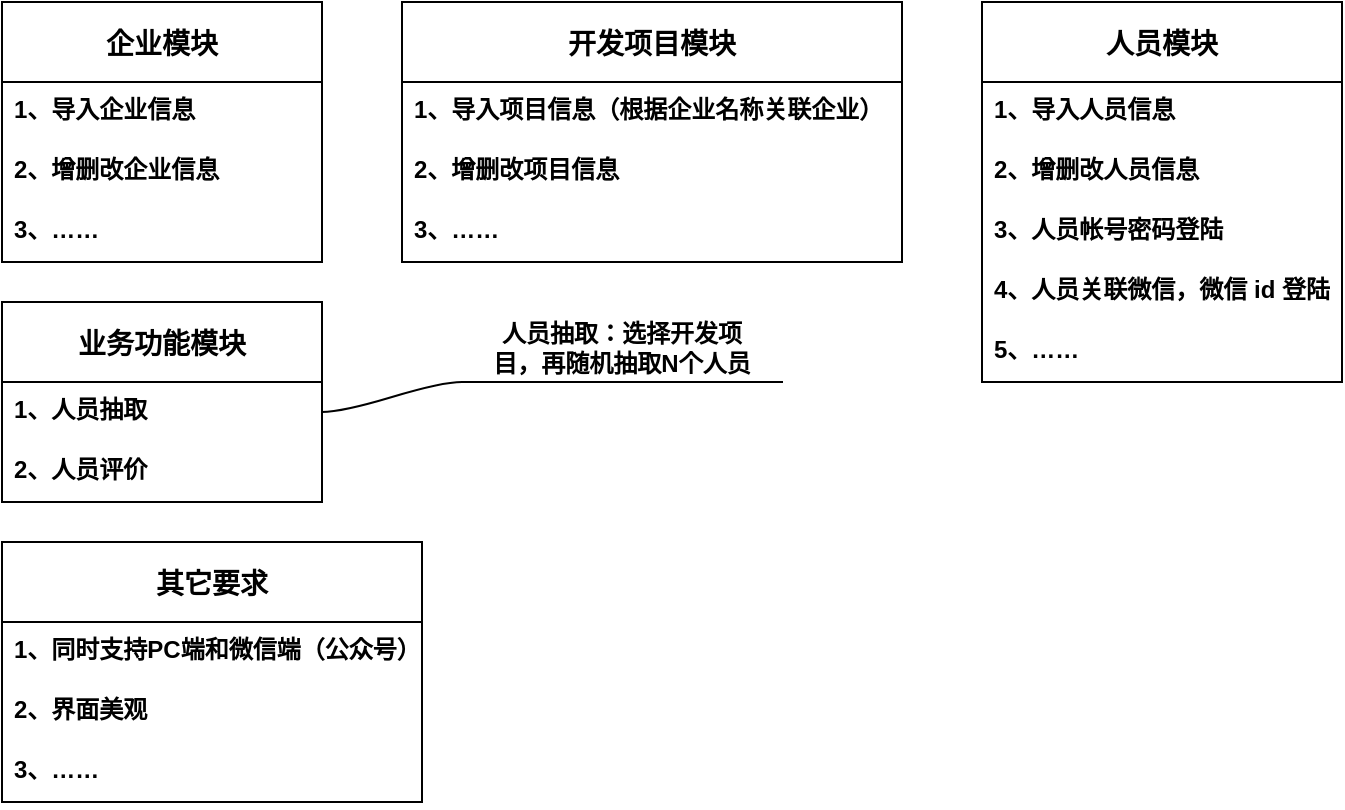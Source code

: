 <mxfile version="14.2.9" type="github">
  <diagram id="GA5bNd9SPiHMp6IKh70w" name="第 1 页">
    <mxGraphModel dx="868" dy="460" grid="1" gridSize="10" guides="1" tooltips="1" connect="1" arrows="1" fold="1" page="1" pageScale="1" pageWidth="827" pageHeight="1169" math="0" shadow="0">
      <root>
        <mxCell id="0" />
        <mxCell id="1" parent="0" />
        <mxCell id="8Zqi-vMfeHV1QwQvYg_P-4" value="企业模块" style="swimlane;fontStyle=1;childLayout=stackLayout;horizontal=1;startSize=40;horizontalStack=0;resizeParent=1;resizeParentMax=0;resizeLast=0;collapsible=1;marginBottom=0;align=center;fontSize=14;" parent="1" vertex="1">
          <mxGeometry x="40" y="80" width="160" height="130" as="geometry">
            <mxRectangle x="90" y="100" width="50" height="26" as="alternateBounds" />
          </mxGeometry>
        </mxCell>
        <mxCell id="8Zqi-vMfeHV1QwQvYg_P-5" value="1、导入企业信息" style="text;strokeColor=none;fillColor=none;spacingLeft=4;spacingRight=4;overflow=hidden;rotatable=0;points=[[0,0.5],[1,0.5]];portConstraint=eastwest;fontSize=12;fontStyle=1" parent="8Zqi-vMfeHV1QwQvYg_P-4" vertex="1">
          <mxGeometry y="40" width="160" height="30" as="geometry" />
        </mxCell>
        <mxCell id="8Zqi-vMfeHV1QwQvYg_P-6" value="2、增删改企业信息" style="text;strokeColor=none;fillColor=none;spacingLeft=4;spacingRight=4;overflow=hidden;rotatable=0;points=[[0,0.5],[1,0.5]];portConstraint=eastwest;fontSize=12;fontStyle=1" parent="8Zqi-vMfeHV1QwQvYg_P-4" vertex="1">
          <mxGeometry y="70" width="160" height="30" as="geometry" />
        </mxCell>
        <mxCell id="8Zqi-vMfeHV1QwQvYg_P-7" value="3、……" style="text;strokeColor=none;fillColor=none;spacingLeft=4;spacingRight=4;overflow=hidden;rotatable=0;points=[[0,0.5],[1,0.5]];portConstraint=eastwest;fontSize=12;fontStyle=1" parent="8Zqi-vMfeHV1QwQvYg_P-4" vertex="1">
          <mxGeometry y="100" width="160" height="30" as="geometry" />
        </mxCell>
        <mxCell id="8Zqi-vMfeHV1QwQvYg_P-21" value="开发项目模块" style="swimlane;fontStyle=1;childLayout=stackLayout;horizontal=1;startSize=40;horizontalStack=0;resizeParent=1;resizeParentMax=0;resizeLast=0;collapsible=1;marginBottom=0;align=center;fontSize=14;" parent="1" vertex="1">
          <mxGeometry x="240" y="80" width="250" height="130" as="geometry" />
        </mxCell>
        <mxCell id="8Zqi-vMfeHV1QwQvYg_P-22" value="1、导入项目信息（根据企业名称关联企业）" style="text;strokeColor=none;fillColor=none;spacingLeft=4;spacingRight=4;overflow=hidden;rotatable=0;points=[[0,0.5],[1,0.5]];portConstraint=eastwest;fontSize=12;fontStyle=1" parent="8Zqi-vMfeHV1QwQvYg_P-21" vertex="1">
          <mxGeometry y="40" width="250" height="30" as="geometry" />
        </mxCell>
        <mxCell id="8Zqi-vMfeHV1QwQvYg_P-23" value="2、增删改项目信息" style="text;strokeColor=none;fillColor=none;spacingLeft=4;spacingRight=4;overflow=hidden;rotatable=0;points=[[0,0.5],[1,0.5]];portConstraint=eastwest;fontSize=12;fontStyle=1" parent="8Zqi-vMfeHV1QwQvYg_P-21" vertex="1">
          <mxGeometry y="70" width="250" height="30" as="geometry" />
        </mxCell>
        <mxCell id="8Zqi-vMfeHV1QwQvYg_P-24" value="3、……" style="text;strokeColor=none;fillColor=none;spacingLeft=4;spacingRight=4;overflow=hidden;rotatable=0;points=[[0,0.5],[1,0.5]];portConstraint=eastwest;fontSize=12;fontStyle=1" parent="8Zqi-vMfeHV1QwQvYg_P-21" vertex="1">
          <mxGeometry y="100" width="250" height="30" as="geometry" />
        </mxCell>
        <mxCell id="8Zqi-vMfeHV1QwQvYg_P-30" value="人员模块" style="swimlane;fontStyle=1;childLayout=stackLayout;horizontal=1;startSize=40;horizontalStack=0;resizeParent=1;resizeParentMax=0;resizeLast=0;collapsible=1;marginBottom=0;align=center;fontSize=14;" parent="1" vertex="1">
          <mxGeometry x="530" y="80" width="180" height="190" as="geometry">
            <mxRectangle x="90" y="100" width="50" height="26" as="alternateBounds" />
          </mxGeometry>
        </mxCell>
        <mxCell id="8Zqi-vMfeHV1QwQvYg_P-31" value="1、导入人员信息" style="text;strokeColor=none;fillColor=none;spacingLeft=4;spacingRight=4;overflow=hidden;rotatable=0;points=[[0,0.5],[1,0.5]];portConstraint=eastwest;fontSize=12;fontStyle=1" parent="8Zqi-vMfeHV1QwQvYg_P-30" vertex="1">
          <mxGeometry y="40" width="180" height="30" as="geometry" />
        </mxCell>
        <mxCell id="8Zqi-vMfeHV1QwQvYg_P-32" value="2、增删改人员信息" style="text;strokeColor=none;fillColor=none;spacingLeft=4;spacingRight=4;overflow=hidden;rotatable=0;points=[[0,0.5],[1,0.5]];portConstraint=eastwest;fontSize=12;fontStyle=1" parent="8Zqi-vMfeHV1QwQvYg_P-30" vertex="1">
          <mxGeometry y="70" width="180" height="30" as="geometry" />
        </mxCell>
        <mxCell id="8Zqi-vMfeHV1QwQvYg_P-33" value="3、人员帐号密码登陆" style="text;strokeColor=none;fillColor=none;spacingLeft=4;spacingRight=4;overflow=hidden;rotatable=0;points=[[0,0.5],[1,0.5]];portConstraint=eastwest;fontSize=12;fontStyle=1" parent="8Zqi-vMfeHV1QwQvYg_P-30" vertex="1">
          <mxGeometry y="100" width="180" height="30" as="geometry" />
        </mxCell>
        <mxCell id="8Zqi-vMfeHV1QwQvYg_P-34" value="4、人员关联微信，微信 id 登陆" style="text;strokeColor=none;fillColor=none;spacingLeft=4;spacingRight=4;overflow=hidden;rotatable=0;points=[[0,0.5],[1,0.5]];portConstraint=eastwest;fontSize=12;fontStyle=1" parent="8Zqi-vMfeHV1QwQvYg_P-30" vertex="1">
          <mxGeometry y="130" width="180" height="30" as="geometry" />
        </mxCell>
        <mxCell id="8Zqi-vMfeHV1QwQvYg_P-35" value="5、……" style="text;strokeColor=none;fillColor=none;spacingLeft=4;spacingRight=4;overflow=hidden;rotatable=0;points=[[0,0.5],[1,0.5]];portConstraint=eastwest;fontSize=12;fontStyle=1" parent="8Zqi-vMfeHV1QwQvYg_P-30" vertex="1">
          <mxGeometry y="160" width="180" height="30" as="geometry" />
        </mxCell>
        <mxCell id="8Zqi-vMfeHV1QwQvYg_P-40" value="业务功能模块" style="swimlane;fontStyle=1;childLayout=stackLayout;horizontal=1;startSize=40;horizontalStack=0;resizeParent=1;resizeParentMax=0;resizeLast=0;collapsible=1;marginBottom=0;align=center;fontSize=14;" parent="1" vertex="1">
          <mxGeometry x="40" y="230" width="160" height="100" as="geometry">
            <mxRectangle x="90" y="100" width="50" height="26" as="alternateBounds" />
          </mxGeometry>
        </mxCell>
        <mxCell id="8Zqi-vMfeHV1QwQvYg_P-41" value="1、人员抽取" style="text;strokeColor=none;fillColor=none;spacingLeft=4;spacingRight=4;overflow=hidden;rotatable=0;points=[[0,0.5],[1,0.5]];portConstraint=eastwest;fontSize=12;fontStyle=1" parent="8Zqi-vMfeHV1QwQvYg_P-40" vertex="1">
          <mxGeometry y="40" width="160" height="30" as="geometry" />
        </mxCell>
        <mxCell id="8Zqi-vMfeHV1QwQvYg_P-45" value="2、人员评价" style="text;strokeColor=none;fillColor=none;spacingLeft=4;spacingRight=4;overflow=hidden;rotatable=0;points=[[0,0.5],[1,0.5]];portConstraint=eastwest;fontSize=12;fontStyle=1" parent="8Zqi-vMfeHV1QwQvYg_P-40" vertex="1">
          <mxGeometry y="70" width="160" height="30" as="geometry" />
        </mxCell>
        <mxCell id="8Zqi-vMfeHV1QwQvYg_P-66" value="人员抽取：选择开发项&lt;br&gt;目，再随机抽取N个人员" style="whiteSpace=wrap;html=1;shape=partialRectangle;top=0;left=0;bottom=1;right=0;points=[[0,1],[1,1]];fillColor=none;align=center;verticalAlign=bottom;routingCenterY=0.5;snapToPoint=1;recursiveResize=0;autosize=1;treeFolding=1;treeMoving=1;newEdgeStyle={&quot;edgeStyle&quot;:&quot;entityRelationEdgeStyle&quot;,&quot;startArrow&quot;:&quot;none&quot;,&quot;endArrow&quot;:&quot;none&quot;,&quot;segment&quot;:10,&quot;curved&quot;:1};fontStyle=1" parent="1" vertex="1">
          <mxGeometry x="270" y="240" width="160" height="30" as="geometry" />
        </mxCell>
        <mxCell id="8Zqi-vMfeHV1QwQvYg_P-67" value="" style="edgeStyle=entityRelationEdgeStyle;startArrow=none;endArrow=none;segment=10;curved=1;fontStyle=1" parent="1" source="8Zqi-vMfeHV1QwQvYg_P-41" target="8Zqi-vMfeHV1QwQvYg_P-66" edge="1">
          <mxGeometry relative="1" as="geometry">
            <mxPoint x="220" y="320" as="sourcePoint" />
          </mxGeometry>
        </mxCell>
        <mxCell id="8Zqi-vMfeHV1QwQvYg_P-72" value="其它要求" style="swimlane;fontStyle=1;childLayout=stackLayout;horizontal=1;startSize=40;horizontalStack=0;resizeParent=1;resizeParentMax=0;resizeLast=0;collapsible=1;marginBottom=0;align=center;fontSize=14;" parent="1" vertex="1">
          <mxGeometry x="40" y="350" width="210" height="130" as="geometry">
            <mxRectangle x="90" y="100" width="50" height="26" as="alternateBounds" />
          </mxGeometry>
        </mxCell>
        <mxCell id="8Zqi-vMfeHV1QwQvYg_P-73" value="1、同时支持PC端和微信端（公众号）" style="text;strokeColor=none;fillColor=none;spacingLeft=4;spacingRight=4;overflow=hidden;rotatable=0;points=[[0,0.5],[1,0.5]];portConstraint=eastwest;fontSize=12;fontStyle=1" parent="8Zqi-vMfeHV1QwQvYg_P-72" vertex="1">
          <mxGeometry y="40" width="210" height="30" as="geometry" />
        </mxCell>
        <mxCell id="8Zqi-vMfeHV1QwQvYg_P-74" value="2、界面美观" style="text;strokeColor=none;fillColor=none;spacingLeft=4;spacingRight=4;overflow=hidden;rotatable=0;points=[[0,0.5],[1,0.5]];portConstraint=eastwest;fontSize=12;fontStyle=1" parent="8Zqi-vMfeHV1QwQvYg_P-72" vertex="1">
          <mxGeometry y="70" width="210" height="30" as="geometry" />
        </mxCell>
        <mxCell id="8Zqi-vMfeHV1QwQvYg_P-75" value="3、……" style="text;strokeColor=none;fillColor=none;spacingLeft=4;spacingRight=4;overflow=hidden;rotatable=0;points=[[0,0.5],[1,0.5]];portConstraint=eastwest;fontSize=12;fontStyle=1" parent="8Zqi-vMfeHV1QwQvYg_P-72" vertex="1">
          <mxGeometry y="100" width="210" height="30" as="geometry" />
        </mxCell>
      </root>
    </mxGraphModel>
  </diagram>
</mxfile>
